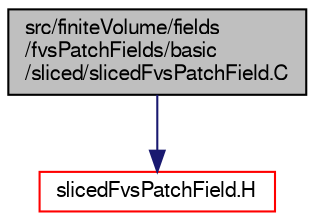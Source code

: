 digraph "src/finiteVolume/fields/fvsPatchFields/basic/sliced/slicedFvsPatchField.C"
{
  bgcolor="transparent";
  edge [fontname="FreeSans",fontsize="10",labelfontname="FreeSans",labelfontsize="10"];
  node [fontname="FreeSans",fontsize="10",shape=record];
  Node1 [label="src/finiteVolume/fields\l/fvsPatchFields/basic\l/sliced/slicedFvsPatchField.C",height=0.2,width=0.4,color="black", fillcolor="grey75", style="filled" fontcolor="black"];
  Node1 -> Node2 [color="midnightblue",fontsize="10",style="solid",fontname="FreeSans"];
  Node2 [label="slicedFvsPatchField.H",height=0.2,width=0.4,color="red",URL="$a05105.html"];
}
